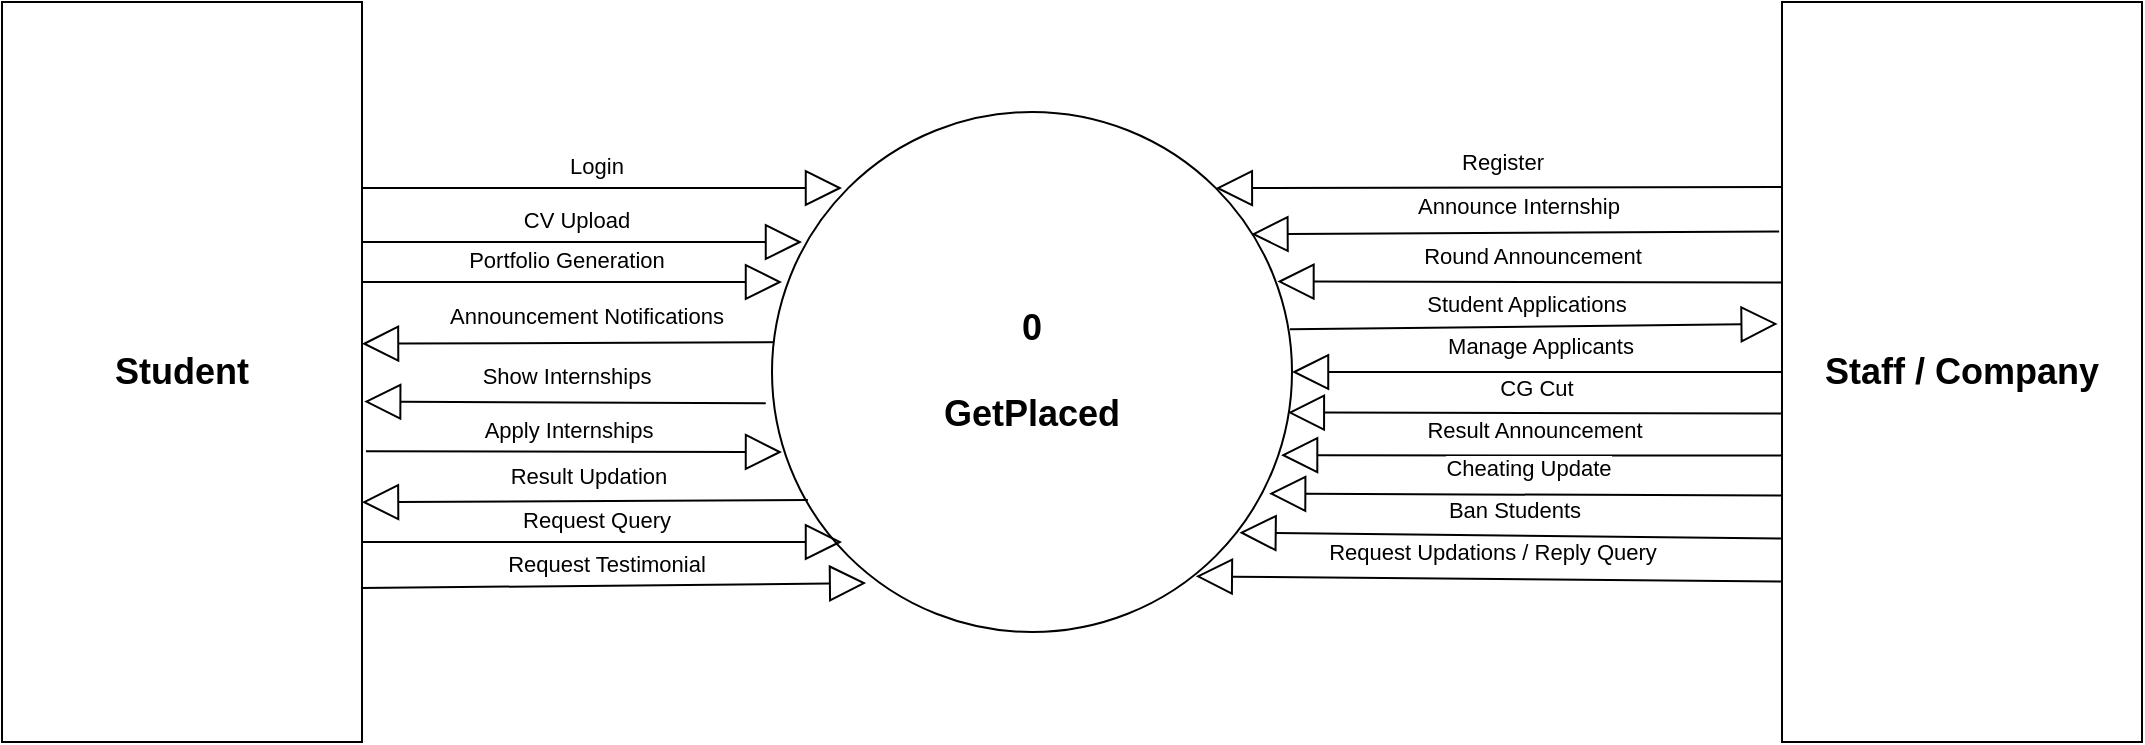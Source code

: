 <mxfile version="21.6.5" type="device">
  <diagram name="Page-1" id="dTtnjgxOWaCXiQJSMLr4">
    <mxGraphModel dx="2250" dy="715" grid="1" gridSize="10" guides="1" tooltips="1" connect="1" arrows="1" fold="1" page="1" pageScale="1" pageWidth="850" pageHeight="1100" math="0" shadow="0">
      <root>
        <mxCell id="0" />
        <mxCell id="1" parent="0" />
        <mxCell id="z3QV6YBm4CSg_LndlNID-1" value="&lt;font style=&quot;font-size: 18px;&quot;&gt;&lt;b&gt;Staff / Company&lt;/b&gt;&lt;/font&gt;" style="html=1;whiteSpace=wrap;" vertex="1" parent="1">
          <mxGeometry x="800" y="100" width="180" height="370" as="geometry" />
        </mxCell>
        <mxCell id="z3QV6YBm4CSg_LndlNID-4" value="Register" style="endArrow=block;endSize=16;endFill=0;html=1;rounded=0;exitX=0;exitY=0.25;exitDx=0;exitDy=0;entryX=1;entryY=0;entryDx=0;entryDy=0;" edge="1" parent="1" source="z3QV6YBm4CSg_LndlNID-1" target="z3QV6YBm4CSg_LndlNID-3">
          <mxGeometry x="-0.011" y="-13" width="160" relative="1" as="geometry">
            <mxPoint x="350" y="300" as="sourcePoint" />
            <mxPoint x="510" y="300" as="targetPoint" />
            <mxPoint as="offset" />
          </mxGeometry>
        </mxCell>
        <mxCell id="z3QV6YBm4CSg_LndlNID-5" value="Announce Internship" style="endArrow=block;endSize=16;endFill=0;html=1;rounded=0;exitX=-0.008;exitY=0.31;exitDx=0;exitDy=0;entryX=0.922;entryY=0.235;entryDx=0;entryDy=0;exitPerimeter=0;entryPerimeter=0;" edge="1" parent="1" source="z3QV6YBm4CSg_LndlNID-1" target="z3QV6YBm4CSg_LndlNID-3">
          <mxGeometry x="-0.011" y="-13" width="160" relative="1" as="geometry">
            <mxPoint x="810" y="203" as="sourcePoint" />
            <mxPoint x="527" y="203" as="targetPoint" />
            <mxPoint as="offset" />
          </mxGeometry>
        </mxCell>
        <mxCell id="z3QV6YBm4CSg_LndlNID-7" value="Manage Applicants" style="endArrow=block;endSize=16;endFill=0;html=1;rounded=0;entryX=1;entryY=0.5;entryDx=0;entryDy=0;exitX=0;exitY=0.5;exitDx=0;exitDy=0;" edge="1" parent="1" source="z3QV6YBm4CSg_LndlNID-1" target="z3QV6YBm4CSg_LndlNID-3">
          <mxGeometry x="-0.011" y="-13" width="160" relative="1" as="geometry">
            <mxPoint x="800" y="261" as="sourcePoint" />
            <mxPoint x="550" y="261" as="targetPoint" />
            <mxPoint as="offset" />
          </mxGeometry>
        </mxCell>
        <mxCell id="z3QV6YBm4CSg_LndlNID-8" value="Student Applications" style="endArrow=block;endSize=16;endFill=0;html=1;rounded=0;exitX=0.996;exitY=0.418;exitDx=0;exitDy=0;entryX=-0.012;entryY=0.435;entryDx=0;entryDy=0;exitPerimeter=0;entryPerimeter=0;" edge="1" parent="1" source="z3QV6YBm4CSg_LndlNID-3" target="z3QV6YBm4CSg_LndlNID-1">
          <mxGeometry x="-0.029" y="11" width="160" relative="1" as="geometry">
            <mxPoint x="558" y="252" as="sourcePoint" />
            <mxPoint x="809" y="250" as="targetPoint" />
            <mxPoint as="offset" />
          </mxGeometry>
        </mxCell>
        <mxCell id="z3QV6YBm4CSg_LndlNID-9" value="Round Announcement" style="endArrow=block;endSize=16;endFill=0;html=1;rounded=0;exitX=0.002;exitY=0.379;exitDx=0;exitDy=0;entryX=0.972;entryY=0.326;entryDx=0;entryDy=0;exitPerimeter=0;entryPerimeter=0;" edge="1" parent="1" source="z3QV6YBm4CSg_LndlNID-1" target="z3QV6YBm4CSg_LndlNID-3">
          <mxGeometry x="-0.011" y="-13" width="160" relative="1" as="geometry">
            <mxPoint x="809" y="225" as="sourcePoint" />
            <mxPoint x="545" y="226" as="targetPoint" />
            <mxPoint as="offset" />
          </mxGeometry>
        </mxCell>
        <mxCell id="z3QV6YBm4CSg_LndlNID-10" value="CG Cut" style="endArrow=block;endSize=16;endFill=0;html=1;rounded=0;entryX=0.992;entryY=0.578;entryDx=0;entryDy=0;exitX=-0.003;exitY=0.556;exitDx=0;exitDy=0;entryPerimeter=0;exitPerimeter=0;" edge="1" parent="1" source="z3QV6YBm4CSg_LndlNID-1" target="z3QV6YBm4CSg_LndlNID-3">
          <mxGeometry x="-0.011" y="-13" width="160" relative="1" as="geometry">
            <mxPoint x="810" y="295" as="sourcePoint" />
            <mxPoint x="565" y="295" as="targetPoint" />
            <mxPoint as="offset" />
          </mxGeometry>
        </mxCell>
        <mxCell id="z3QV6YBm4CSg_LndlNID-11" value="Result Announcement" style="endArrow=block;endSize=16;endFill=0;html=1;rounded=0;entryX=0.979;entryY=0.66;entryDx=0;entryDy=0;exitX=0.002;exitY=0.613;exitDx=0;exitDy=0;entryPerimeter=0;exitPerimeter=0;" edge="1" parent="1" source="z3QV6YBm4CSg_LndlNID-1" target="z3QV6YBm4CSg_LndlNID-3">
          <mxGeometry x="-0.011" y="-13" width="160" relative="1" as="geometry">
            <mxPoint x="809" y="316" as="sourcePoint" />
            <mxPoint x="563" y="315" as="targetPoint" />
            <mxPoint as="offset" />
          </mxGeometry>
        </mxCell>
        <mxCell id="z3QV6YBm4CSg_LndlNID-12" value="Cheating Update" style="endArrow=block;endSize=16;endFill=0;html=1;rounded=0;entryX=0.956;entryY=0.734;entryDx=0;entryDy=0;exitX=0.002;exitY=0.667;exitDx=0;exitDy=0;entryPerimeter=0;exitPerimeter=0;" edge="1" parent="1" source="z3QV6YBm4CSg_LndlNID-1" target="z3QV6YBm4CSg_LndlNID-3">
          <mxGeometry x="-0.011" y="-13" width="160" relative="1" as="geometry">
            <mxPoint x="810" y="337" as="sourcePoint" />
            <mxPoint x="560" y="337" as="targetPoint" />
            <mxPoint as="offset" />
          </mxGeometry>
        </mxCell>
        <mxCell id="z3QV6YBm4CSg_LndlNID-13" value="Ban Students" style="endArrow=block;endSize=16;endFill=0;html=1;rounded=0;entryX=0.899;entryY=0.809;entryDx=0;entryDy=0;exitX=-0.003;exitY=0.725;exitDx=0;exitDy=0;entryPerimeter=0;exitPerimeter=0;" edge="1" parent="1" source="z3QV6YBm4CSg_LndlNID-1" target="z3QV6YBm4CSg_LndlNID-3">
          <mxGeometry x="-0.011" y="-13" width="160" relative="1" as="geometry">
            <mxPoint x="810" y="357" as="sourcePoint" />
            <mxPoint x="554" y="356" as="targetPoint" />
            <mxPoint as="offset" />
          </mxGeometry>
        </mxCell>
        <mxCell id="z3QV6YBm4CSg_LndlNID-14" value="Request Updations / Reply Query" style="endArrow=block;endSize=16;endFill=0;html=1;rounded=0;entryX=0.815;entryY=0.893;entryDx=0;entryDy=0;exitX=-0.003;exitY=0.783;exitDx=0;exitDy=0;exitPerimeter=0;entryPerimeter=0;" edge="1" parent="1" source="z3QV6YBm4CSg_LndlNID-1" target="z3QV6YBm4CSg_LndlNID-3">
          <mxGeometry x="-0.011" y="-13" width="160" relative="1" as="geometry">
            <mxPoint x="809" y="378" as="sourcePoint" />
            <mxPoint x="539" y="375" as="targetPoint" />
            <mxPoint as="offset" />
          </mxGeometry>
        </mxCell>
        <mxCell id="z3QV6YBm4CSg_LndlNID-15" value="Login" style="endArrow=block;endSize=16;endFill=0;html=1;rounded=0;exitX=0.996;exitY=0.418;exitDx=0;exitDy=0;exitPerimeter=0;" edge="1" parent="1">
          <mxGeometry x="-0.029" y="11" width="160" relative="1" as="geometry">
            <mxPoint x="90" y="193" as="sourcePoint" />
            <mxPoint x="330" y="193" as="targetPoint" />
            <mxPoint as="offset" />
          </mxGeometry>
        </mxCell>
        <mxCell id="z3QV6YBm4CSg_LndlNID-2" value="&lt;font style=&quot;font-size: 18px;&quot;&gt;&lt;b&gt;Student&lt;/b&gt;&lt;/font&gt;" style="html=1;whiteSpace=wrap;" vertex="1" parent="1">
          <mxGeometry x="-90" y="100" width="180" height="370" as="geometry" />
        </mxCell>
        <mxCell id="z3QV6YBm4CSg_LndlNID-16" value="Announcement Notifications" style="endArrow=block;endSize=16;endFill=0;html=1;rounded=0;exitX=0.062;exitY=0.249;exitDx=0;exitDy=0;entryX=1.002;entryY=0.326;entryDx=0;entryDy=0;exitPerimeter=0;entryPerimeter=0;" edge="1" parent="1">
          <mxGeometry x="-0.011" y="-13" width="160" relative="1" as="geometry">
            <mxPoint x="310.76" y="270" as="sourcePoint" />
            <mxPoint x="90.0" y="270.88" as="targetPoint" />
            <mxPoint as="offset" />
          </mxGeometry>
        </mxCell>
        <mxCell id="z3QV6YBm4CSg_LndlNID-3" value="&lt;font style=&quot;font-size: 18px;&quot;&gt;&lt;b&gt;0&lt;br&gt;&lt;br&gt;GetPlaced&lt;/b&gt;&lt;/font&gt;" style="ellipse;whiteSpace=wrap;html=1;aspect=fixed;" vertex="1" parent="1">
          <mxGeometry x="295" y="155" width="260" height="260" as="geometry" />
        </mxCell>
        <mxCell id="z3QV6YBm4CSg_LndlNID-17" value="CV Upload" style="endArrow=block;endSize=16;endFill=0;html=1;rounded=0;exitX=0.996;exitY=0.418;exitDx=0;exitDy=0;exitPerimeter=0;" edge="1" parent="1">
          <mxGeometry x="-0.029" y="11" width="160" relative="1" as="geometry">
            <mxPoint x="90" y="220" as="sourcePoint" />
            <mxPoint x="310" y="220" as="targetPoint" />
            <mxPoint as="offset" />
          </mxGeometry>
        </mxCell>
        <mxCell id="z3QV6YBm4CSg_LndlNID-19" value="Portfolio Generation" style="endArrow=block;endSize=16;endFill=0;html=1;rounded=0;exitX=0.996;exitY=0.418;exitDx=0;exitDy=0;exitPerimeter=0;" edge="1" parent="1">
          <mxGeometry x="-0.029" y="11" width="160" relative="1" as="geometry">
            <mxPoint x="90" y="240" as="sourcePoint" />
            <mxPoint x="300" y="240" as="targetPoint" />
            <mxPoint as="offset" />
          </mxGeometry>
        </mxCell>
        <mxCell id="z3QV6YBm4CSg_LndlNID-20" value="Show Internships" style="endArrow=block;endSize=16;endFill=0;html=1;rounded=0;entryX=1.006;entryY=0.54;entryDx=0;entryDy=0;entryPerimeter=0;exitX=-0.012;exitY=0.56;exitDx=0;exitDy=0;exitPerimeter=0;" edge="1" parent="1" source="z3QV6YBm4CSg_LndlNID-3" target="z3QV6YBm4CSg_LndlNID-2">
          <mxGeometry x="-0.011" y="-13" width="160" relative="1" as="geometry">
            <mxPoint x="290" y="300" as="sourcePoint" />
            <mxPoint x="90" y="300" as="targetPoint" />
            <mxPoint as="offset" />
          </mxGeometry>
        </mxCell>
        <mxCell id="z3QV6YBm4CSg_LndlNID-21" value="Apply Internships" style="endArrow=block;endSize=16;endFill=0;html=1;rounded=0;exitX=1.011;exitY=0.607;exitDx=0;exitDy=0;exitPerimeter=0;" edge="1" parent="1" source="z3QV6YBm4CSg_LndlNID-2">
          <mxGeometry x="-0.029" y="11" width="160" relative="1" as="geometry">
            <mxPoint x="94" y="322" as="sourcePoint" />
            <mxPoint x="300" y="325" as="targetPoint" />
            <mxPoint as="offset" />
          </mxGeometry>
        </mxCell>
        <mxCell id="z3QV6YBm4CSg_LndlNID-23" value="Request Query" style="endArrow=block;endSize=16;endFill=0;html=1;rounded=0;" edge="1" parent="1">
          <mxGeometry x="-0.029" y="11" width="160" relative="1" as="geometry">
            <mxPoint x="90" y="370" as="sourcePoint" />
            <mxPoint x="330" y="370" as="targetPoint" />
            <mxPoint as="offset" />
          </mxGeometry>
        </mxCell>
        <mxCell id="z3QV6YBm4CSg_LndlNID-24" value="Request Testimonial" style="endArrow=block;endSize=16;endFill=0;html=1;rounded=0;entryX=0.181;entryY=0.906;entryDx=0;entryDy=0;entryPerimeter=0;exitX=0.997;exitY=0.792;exitDx=0;exitDy=0;exitPerimeter=0;" edge="1" parent="1" source="z3QV6YBm4CSg_LndlNID-2" target="z3QV6YBm4CSg_LndlNID-3">
          <mxGeometry x="-0.029" y="11" width="160" relative="1" as="geometry">
            <mxPoint x="90" y="390" as="sourcePoint" />
            <mxPoint x="340" y="380" as="targetPoint" />
            <mxPoint as="offset" />
          </mxGeometry>
        </mxCell>
        <mxCell id="z3QV6YBm4CSg_LndlNID-25" value="Result Updation" style="endArrow=block;endSize=16;endFill=0;html=1;rounded=0;entryX=1;entryY=0.676;entryDx=0;entryDy=0;entryPerimeter=0;exitX=0.069;exitY=0.746;exitDx=0;exitDy=0;exitPerimeter=0;" edge="1" parent="1" source="z3QV6YBm4CSg_LndlNID-3" target="z3QV6YBm4CSg_LndlNID-2">
          <mxGeometry x="-0.011" y="-13" width="160" relative="1" as="geometry">
            <mxPoint x="320" y="350" as="sourcePoint" />
            <mxPoint x="101" y="310" as="targetPoint" />
            <mxPoint as="offset" />
          </mxGeometry>
        </mxCell>
      </root>
    </mxGraphModel>
  </diagram>
</mxfile>
